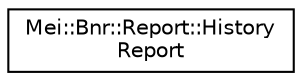 digraph "Graphical Class Hierarchy"
{
  edge [fontname="Helvetica",fontsize="10",labelfontname="Helvetica",labelfontsize="10"];
  node [fontname="Helvetica",fontsize="10",shape=record];
  rankdir="LR";
  Node1 [label="Mei::Bnr::Report::History\lReport",height=0.2,width=0.4,color="black", fillcolor="white", style="filled",URL="$a00153.html",tooltip="This report is a snapshot of history counters at a particular time, the \"reason\" property indicates w..."];
}
